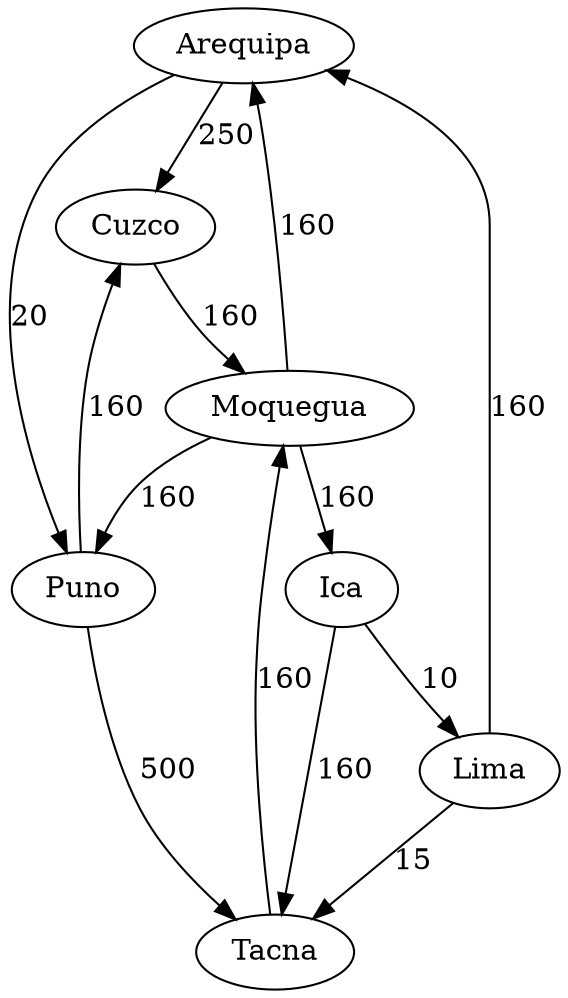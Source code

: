 digraph G{
Arequipa;
Arequipa -> Cuzco[label=250];
Arequipa -> Puno[label=20];
Lima;
Lima -> Arequipa[label=160];
Lima -> Tacna[label=15];
Cuzco;
Cuzco -> Moquegua[label=160];
Puno;
Puno -> Cuzco[label=160];
Puno -> Tacna[label=500];
Ica;
Ica -> Lima[label=10];
Ica -> Tacna[label=160];
Tacna;
Tacna -> Moquegua[label=160];
Moquegua;
Moquegua -> Arequipa[label=160];
Moquegua -> Puno[label=160];
Moquegua -> Ica[label=160];
}